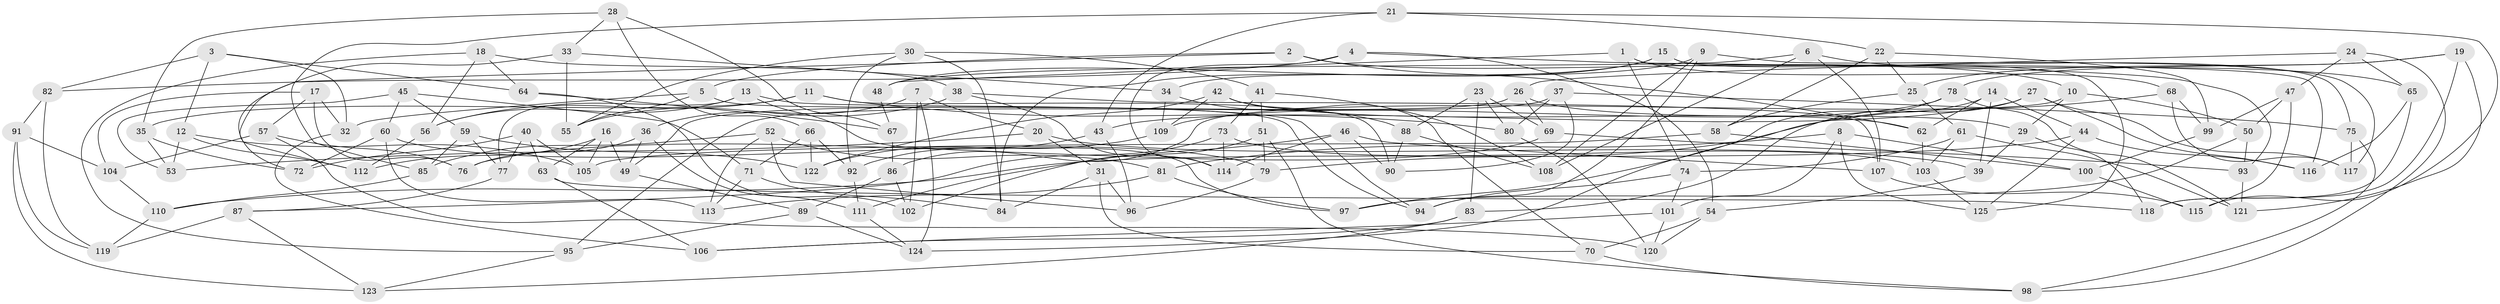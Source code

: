 // coarse degree distribution, {4: 0.10526315789473684, 8: 0.34210526315789475, 5: 0.10526315789473684, 7: 0.23684210526315788, 9: 0.07894736842105263, 10: 0.02631578947368421, 6: 0.10526315789473684}
// Generated by graph-tools (version 1.1) at 2025/38/03/04/25 23:38:11]
// undirected, 125 vertices, 250 edges
graph export_dot {
  node [color=gray90,style=filled];
  1;
  2;
  3;
  4;
  5;
  6;
  7;
  8;
  9;
  10;
  11;
  12;
  13;
  14;
  15;
  16;
  17;
  18;
  19;
  20;
  21;
  22;
  23;
  24;
  25;
  26;
  27;
  28;
  29;
  30;
  31;
  32;
  33;
  34;
  35;
  36;
  37;
  38;
  39;
  40;
  41;
  42;
  43;
  44;
  45;
  46;
  47;
  48;
  49;
  50;
  51;
  52;
  53;
  54;
  55;
  56;
  57;
  58;
  59;
  60;
  61;
  62;
  63;
  64;
  65;
  66;
  67;
  68;
  69;
  70;
  71;
  72;
  73;
  74;
  75;
  76;
  77;
  78;
  79;
  80;
  81;
  82;
  83;
  84;
  85;
  86;
  87;
  88;
  89;
  90;
  91;
  92;
  93;
  94;
  95;
  96;
  97;
  98;
  99;
  100;
  101;
  102;
  103;
  104;
  105;
  106;
  107;
  108;
  109;
  110;
  111;
  112;
  113;
  114;
  115;
  116;
  117;
  118;
  119;
  120;
  121;
  122;
  123;
  124;
  125;
  1 -- 125;
  1 -- 48;
  1 -- 68;
  1 -- 74;
  2 -- 5;
  2 -- 10;
  2 -- 72;
  2 -- 62;
  3 -- 32;
  3 -- 12;
  3 -- 64;
  3 -- 82;
  4 -- 93;
  4 -- 82;
  4 -- 114;
  4 -- 54;
  5 -- 32;
  5 -- 55;
  5 -- 94;
  6 -- 65;
  6 -- 108;
  6 -- 107;
  6 -- 48;
  7 -- 102;
  7 -- 124;
  7 -- 36;
  7 -- 20;
  8 -- 100;
  8 -- 101;
  8 -- 125;
  8 -- 81;
  9 -- 34;
  9 -- 94;
  9 -- 117;
  9 -- 108;
  10 -- 86;
  10 -- 50;
  10 -- 29;
  11 -- 56;
  11 -- 90;
  11 -- 80;
  11 -- 35;
  12 -- 112;
  12 -- 53;
  12 -- 105;
  13 -- 97;
  13 -- 94;
  13 -- 77;
  13 -- 56;
  14 -- 62;
  14 -- 97;
  14 -- 44;
  14 -- 39;
  15 -- 84;
  15 -- 75;
  15 -- 48;
  15 -- 116;
  16 -- 49;
  16 -- 105;
  16 -- 112;
  16 -- 63;
  17 -- 32;
  17 -- 57;
  17 -- 76;
  17 -- 104;
  18 -- 38;
  18 -- 56;
  18 -- 64;
  18 -- 95;
  19 -- 78;
  19 -- 118;
  19 -- 25;
  19 -- 121;
  20 -- 31;
  20 -- 53;
  20 -- 39;
  21 -- 85;
  21 -- 115;
  21 -- 43;
  21 -- 22;
  22 -- 99;
  22 -- 58;
  22 -- 25;
  23 -- 69;
  23 -- 88;
  23 -- 80;
  23 -- 83;
  24 -- 47;
  24 -- 65;
  24 -- 26;
  24 -- 98;
  25 -- 61;
  25 -- 58;
  26 -- 69;
  26 -- 49;
  26 -- 29;
  27 -- 43;
  27 -- 83;
  27 -- 117;
  27 -- 116;
  28 -- 67;
  28 -- 35;
  28 -- 33;
  28 -- 66;
  29 -- 39;
  29 -- 118;
  30 -- 55;
  30 -- 92;
  30 -- 84;
  30 -- 41;
  31 -- 84;
  31 -- 70;
  31 -- 96;
  32 -- 106;
  33 -- 55;
  33 -- 112;
  33 -- 34;
  34 -- 109;
  34 -- 88;
  35 -- 53;
  35 -- 72;
  36 -- 111;
  36 -- 76;
  36 -- 49;
  37 -- 90;
  37 -- 75;
  37 -- 80;
  37 -- 95;
  38 -- 114;
  38 -- 107;
  38 -- 55;
  39 -- 54;
  40 -- 105;
  40 -- 63;
  40 -- 72;
  40 -- 77;
  41 -- 108;
  41 -- 51;
  41 -- 73;
  42 -- 122;
  42 -- 70;
  42 -- 62;
  42 -- 109;
  43 -- 92;
  43 -- 96;
  44 -- 116;
  44 -- 125;
  44 -- 110;
  45 -- 53;
  45 -- 60;
  45 -- 59;
  45 -- 71;
  46 -- 111;
  46 -- 114;
  46 -- 90;
  46 -- 107;
  47 -- 115;
  47 -- 99;
  47 -- 50;
  48 -- 67;
  49 -- 89;
  50 -- 97;
  50 -- 93;
  51 -- 98;
  51 -- 79;
  51 -- 102;
  52 -- 113;
  52 -- 96;
  52 -- 85;
  52 -- 81;
  54 -- 120;
  54 -- 70;
  56 -- 112;
  57 -- 76;
  57 -- 104;
  57 -- 120;
  58 -- 105;
  58 -- 100;
  59 -- 77;
  59 -- 122;
  59 -- 85;
  60 -- 113;
  60 -- 79;
  60 -- 72;
  61 -- 103;
  61 -- 121;
  61 -- 74;
  62 -- 103;
  63 -- 118;
  63 -- 106;
  64 -- 102;
  64 -- 67;
  65 -- 118;
  65 -- 116;
  66 -- 71;
  66 -- 122;
  66 -- 92;
  67 -- 86;
  68 -- 79;
  68 -- 99;
  68 -- 117;
  69 -- 93;
  69 -- 76;
  70 -- 98;
  71 -- 113;
  71 -- 84;
  73 -- 114;
  73 -- 103;
  73 -- 87;
  74 -- 101;
  74 -- 94;
  75 -- 98;
  75 -- 117;
  77 -- 87;
  78 -- 121;
  78 -- 109;
  78 -- 124;
  79 -- 96;
  80 -- 120;
  81 -- 113;
  81 -- 97;
  82 -- 119;
  82 -- 91;
  83 -- 106;
  83 -- 123;
  85 -- 110;
  86 -- 89;
  86 -- 102;
  87 -- 119;
  87 -- 123;
  88 -- 108;
  88 -- 90;
  89 -- 124;
  89 -- 95;
  91 -- 123;
  91 -- 104;
  91 -- 119;
  92 -- 111;
  93 -- 121;
  95 -- 123;
  99 -- 100;
  100 -- 115;
  101 -- 120;
  101 -- 106;
  103 -- 125;
  104 -- 110;
  107 -- 115;
  109 -- 122;
  110 -- 119;
  111 -- 124;
}
